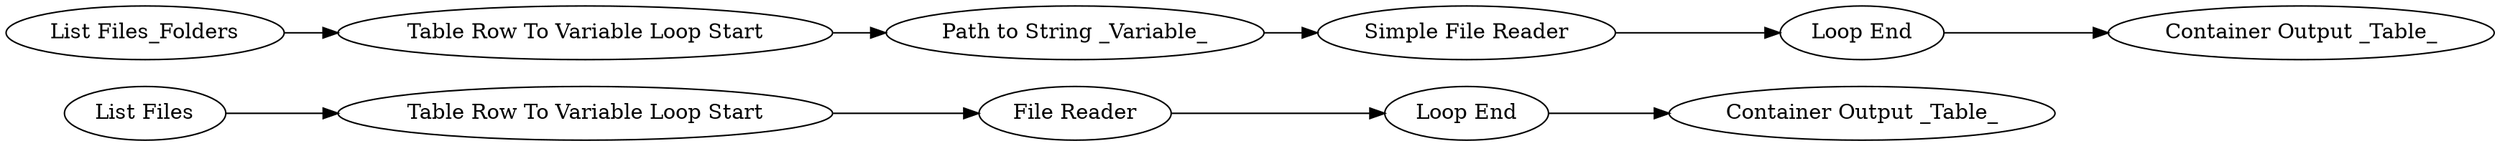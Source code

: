 digraph {
	2 [label="Table Row To Variable Loop Start"]
	3 [label="File Reader"]
	4 [label="List Files"]
	18 [label="Loop End"]
	19 [label="Container Output _Table_"]
	22 [label="List Files_Folders"]
	23 [label="Table Row To Variable Loop Start"]
	24 [label="Loop End"]
	26 [label="Container Output _Table_"]
	27 [label="Path to String _Variable_"]
	32 [label="Simple File Reader"]
	2 -> 3
	3 -> 18
	4 -> 2
	18 -> 19
	22 -> 23
	23 -> 27
	24 -> 26
	27 -> 32
	32 -> 24
	rankdir=LR
}
